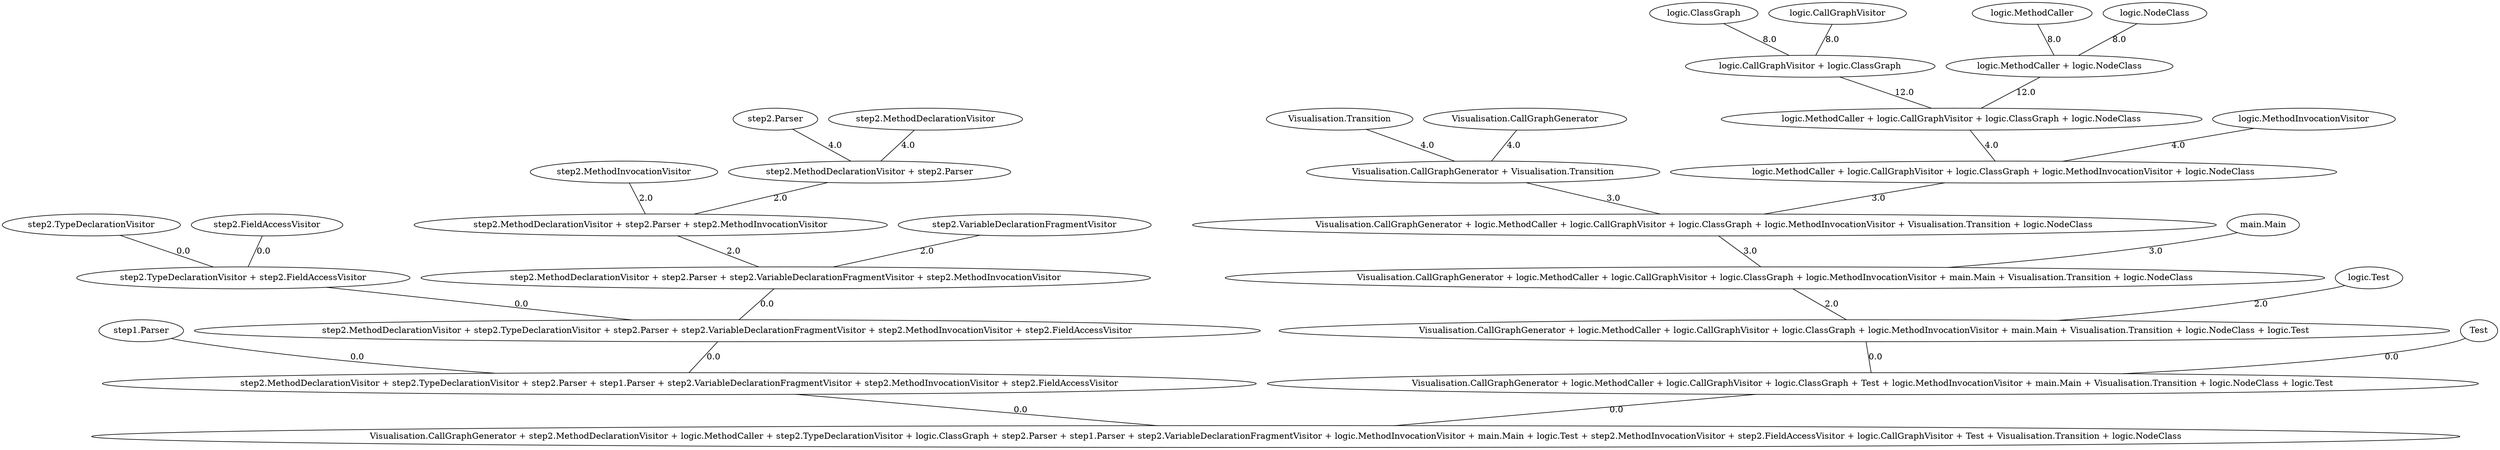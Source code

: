 digraph{
"Visualisation.Transition" -> "Visualisation.CallGraphGenerator + Visualisation.Transition" [label="4.0",arrowhead="none"];
"Visualisation.CallGraphGenerator + logic.MethodCaller + logic.CallGraphVisitor + logic.ClassGraph + logic.MethodInvocationVisitor + main.Main + Visualisation.Transition + logic.NodeClass + logic.Test" -> "Visualisation.CallGraphGenerator + logic.MethodCaller + logic.CallGraphVisitor + logic.ClassGraph + Test + logic.MethodInvocationVisitor + main.Main + Visualisation.Transition + logic.NodeClass + logic.Test" [label="0.0",arrowhead="none"];
"step2.MethodDeclarationVisitor" -> "step2.MethodDeclarationVisitor + step2.Parser" [label="4.0",arrowhead="none"];
"step2.MethodDeclarationVisitor + step2.Parser + step2.VariableDeclarationFragmentVisitor + step2.MethodInvocationVisitor" -> "step2.MethodDeclarationVisitor + step2.TypeDeclarationVisitor + step2.Parser + step2.VariableDeclarationFragmentVisitor + step2.MethodInvocationVisitor + step2.FieldAccessVisitor" [label="0.0",arrowhead="none"];
"Visualisation.CallGraphGenerator + logic.MethodCaller + logic.CallGraphVisitor + logic.ClassGraph + logic.MethodInvocationVisitor + Visualisation.Transition + logic.NodeClass" -> "Visualisation.CallGraphGenerator + logic.MethodCaller + logic.CallGraphVisitor + logic.ClassGraph + logic.MethodInvocationVisitor + main.Main + Visualisation.Transition + logic.NodeClass" [label="3.0",arrowhead="none"];
"step2.TypeDeclarationVisitor + step2.FieldAccessVisitor" -> "step2.MethodDeclarationVisitor + step2.TypeDeclarationVisitor + step2.Parser + step2.VariableDeclarationFragmentVisitor + step2.MethodInvocationVisitor + step2.FieldAccessVisitor" [label="0.0",arrowhead="none"];
"Test" -> "Visualisation.CallGraphGenerator + logic.MethodCaller + logic.CallGraphVisitor + logic.ClassGraph + Test + logic.MethodInvocationVisitor + main.Main + Visualisation.Transition + logic.NodeClass + logic.Test" [label="0.0",arrowhead="none"];
"logic.ClassGraph" -> "logic.CallGraphVisitor + logic.ClassGraph" [label="8.0",arrowhead="none"];
"step2.VariableDeclarationFragmentVisitor" -> "step2.MethodDeclarationVisitor + step2.Parser + step2.VariableDeclarationFragmentVisitor + step2.MethodInvocationVisitor" [label="2.0",arrowhead="none"];
"step2.MethodDeclarationVisitor + step2.TypeDeclarationVisitor + step2.Parser + step1.Parser + step2.VariableDeclarationFragmentVisitor + step2.MethodInvocationVisitor + step2.FieldAccessVisitor" -> "Visualisation.CallGraphGenerator + step2.MethodDeclarationVisitor + logic.MethodCaller + step2.TypeDeclarationVisitor + logic.ClassGraph + step2.Parser + step1.Parser + step2.VariableDeclarationFragmentVisitor + logic.MethodInvocationVisitor + main.Main + logic.Test + step2.MethodInvocationVisitor + step2.FieldAccessVisitor + logic.CallGraphVisitor + Test + Visualisation.Transition + logic.NodeClass" [label="0.0",arrowhead="none"];
"step2.MethodDeclarationVisitor + step2.TypeDeclarationVisitor + step2.Parser + step2.VariableDeclarationFragmentVisitor + step2.MethodInvocationVisitor + step2.FieldAccessVisitor" -> "step2.MethodDeclarationVisitor + step2.TypeDeclarationVisitor + step2.Parser + step1.Parser + step2.VariableDeclarationFragmentVisitor + step2.MethodInvocationVisitor + step2.FieldAccessVisitor" [label="0.0",arrowhead="none"];
"Visualisation.CallGraphGenerator + Visualisation.Transition" -> "Visualisation.CallGraphGenerator + logic.MethodCaller + logic.CallGraphVisitor + logic.ClassGraph + logic.MethodInvocationVisitor + Visualisation.Transition + logic.NodeClass" [label="3.0",arrowhead="none"];
"Visualisation.CallGraphGenerator + logic.MethodCaller + logic.CallGraphVisitor + logic.ClassGraph + logic.MethodInvocationVisitor + main.Main + Visualisation.Transition + logic.NodeClass" -> "Visualisation.CallGraphGenerator + logic.MethodCaller + logic.CallGraphVisitor + logic.ClassGraph + logic.MethodInvocationVisitor + main.Main + Visualisation.Transition + logic.NodeClass + logic.Test" [label="2.0",arrowhead="none"];
"logic.MethodCaller" -> "logic.MethodCaller + logic.NodeClass" [label="8.0",arrowhead="none"];
"step2.Parser" -> "step2.MethodDeclarationVisitor + step2.Parser" [label="4.0",arrowhead="none"];
"logic.CallGraphVisitor + logic.ClassGraph" -> "logic.MethodCaller + logic.CallGraphVisitor + logic.ClassGraph + logic.NodeClass" [label="12.0",arrowhead="none"];
"step2.FieldAccessVisitor" -> "step2.TypeDeclarationVisitor + step2.FieldAccessVisitor" [label="0.0",arrowhead="none"];
"logic.MethodCaller + logic.CallGraphVisitor + logic.ClassGraph + logic.MethodInvocationVisitor + logic.NodeClass" -> "Visualisation.CallGraphGenerator + logic.MethodCaller + logic.CallGraphVisitor + logic.ClassGraph + logic.MethodInvocationVisitor + Visualisation.Transition + logic.NodeClass" [label="3.0",arrowhead="none"];
"logic.MethodCaller + logic.NodeClass" -> "logic.MethodCaller + logic.CallGraphVisitor + logic.ClassGraph + logic.NodeClass" [label="12.0",arrowhead="none"];
"main.Main" -> "Visualisation.CallGraphGenerator + logic.MethodCaller + logic.CallGraphVisitor + logic.ClassGraph + logic.MethodInvocationVisitor + main.Main + Visualisation.Transition + logic.NodeClass" [label="3.0",arrowhead="none"];
"logic.Test" -> "Visualisation.CallGraphGenerator + logic.MethodCaller + logic.CallGraphVisitor + logic.ClassGraph + logic.MethodInvocationVisitor + main.Main + Visualisation.Transition + logic.NodeClass + logic.Test" [label="2.0",arrowhead="none"];
"logic.NodeClass" -> "logic.MethodCaller + logic.NodeClass" [label="8.0",arrowhead="none"];
"step2.MethodInvocationVisitor" -> "step2.MethodDeclarationVisitor + step2.Parser + step2.MethodInvocationVisitor" [label="2.0",arrowhead="none"];
"logic.CallGraphVisitor" -> "logic.CallGraphVisitor + logic.ClassGraph" [label="8.0",arrowhead="none"];
"logic.MethodInvocationVisitor" -> "logic.MethodCaller + logic.CallGraphVisitor + logic.ClassGraph + logic.MethodInvocationVisitor + logic.NodeClass" [label="4.0",arrowhead="none"];
"step1.Parser" -> "step2.MethodDeclarationVisitor + step2.TypeDeclarationVisitor + step2.Parser + step1.Parser + step2.VariableDeclarationFragmentVisitor + step2.MethodInvocationVisitor + step2.FieldAccessVisitor" [label="0.0",arrowhead="none"];
"step2.MethodDeclarationVisitor + step2.Parser" -> "step2.MethodDeclarationVisitor + step2.Parser + step2.MethodInvocationVisitor" [label="2.0",arrowhead="none"];
"step2.MethodDeclarationVisitor + step2.Parser + step2.MethodInvocationVisitor" -> "step2.MethodDeclarationVisitor + step2.Parser + step2.VariableDeclarationFragmentVisitor + step2.MethodInvocationVisitor" [label="2.0",arrowhead="none"];
"logic.MethodCaller + logic.CallGraphVisitor + logic.ClassGraph + logic.NodeClass" -> "logic.MethodCaller + logic.CallGraphVisitor + logic.ClassGraph + logic.MethodInvocationVisitor + logic.NodeClass" [label="4.0",arrowhead="none"];
"step2.TypeDeclarationVisitor" -> "step2.TypeDeclarationVisitor + step2.FieldAccessVisitor" [label="0.0",arrowhead="none"];
"Visualisation.CallGraphGenerator" -> "Visualisation.CallGraphGenerator + Visualisation.Transition" [label="4.0",arrowhead="none"];
"Visualisation.CallGraphGenerator + logic.MethodCaller + logic.CallGraphVisitor + logic.ClassGraph + Test + logic.MethodInvocationVisitor + main.Main + Visualisation.Transition + logic.NodeClass + logic.Test" -> "Visualisation.CallGraphGenerator + step2.MethodDeclarationVisitor + logic.MethodCaller + step2.TypeDeclarationVisitor + logic.ClassGraph + step2.Parser + step1.Parser + step2.VariableDeclarationFragmentVisitor + logic.MethodInvocationVisitor + main.Main + logic.Test + step2.MethodInvocationVisitor + step2.FieldAccessVisitor + logic.CallGraphVisitor + Test + Visualisation.Transition + logic.NodeClass" [label="0.0",arrowhead="none"];

 }
